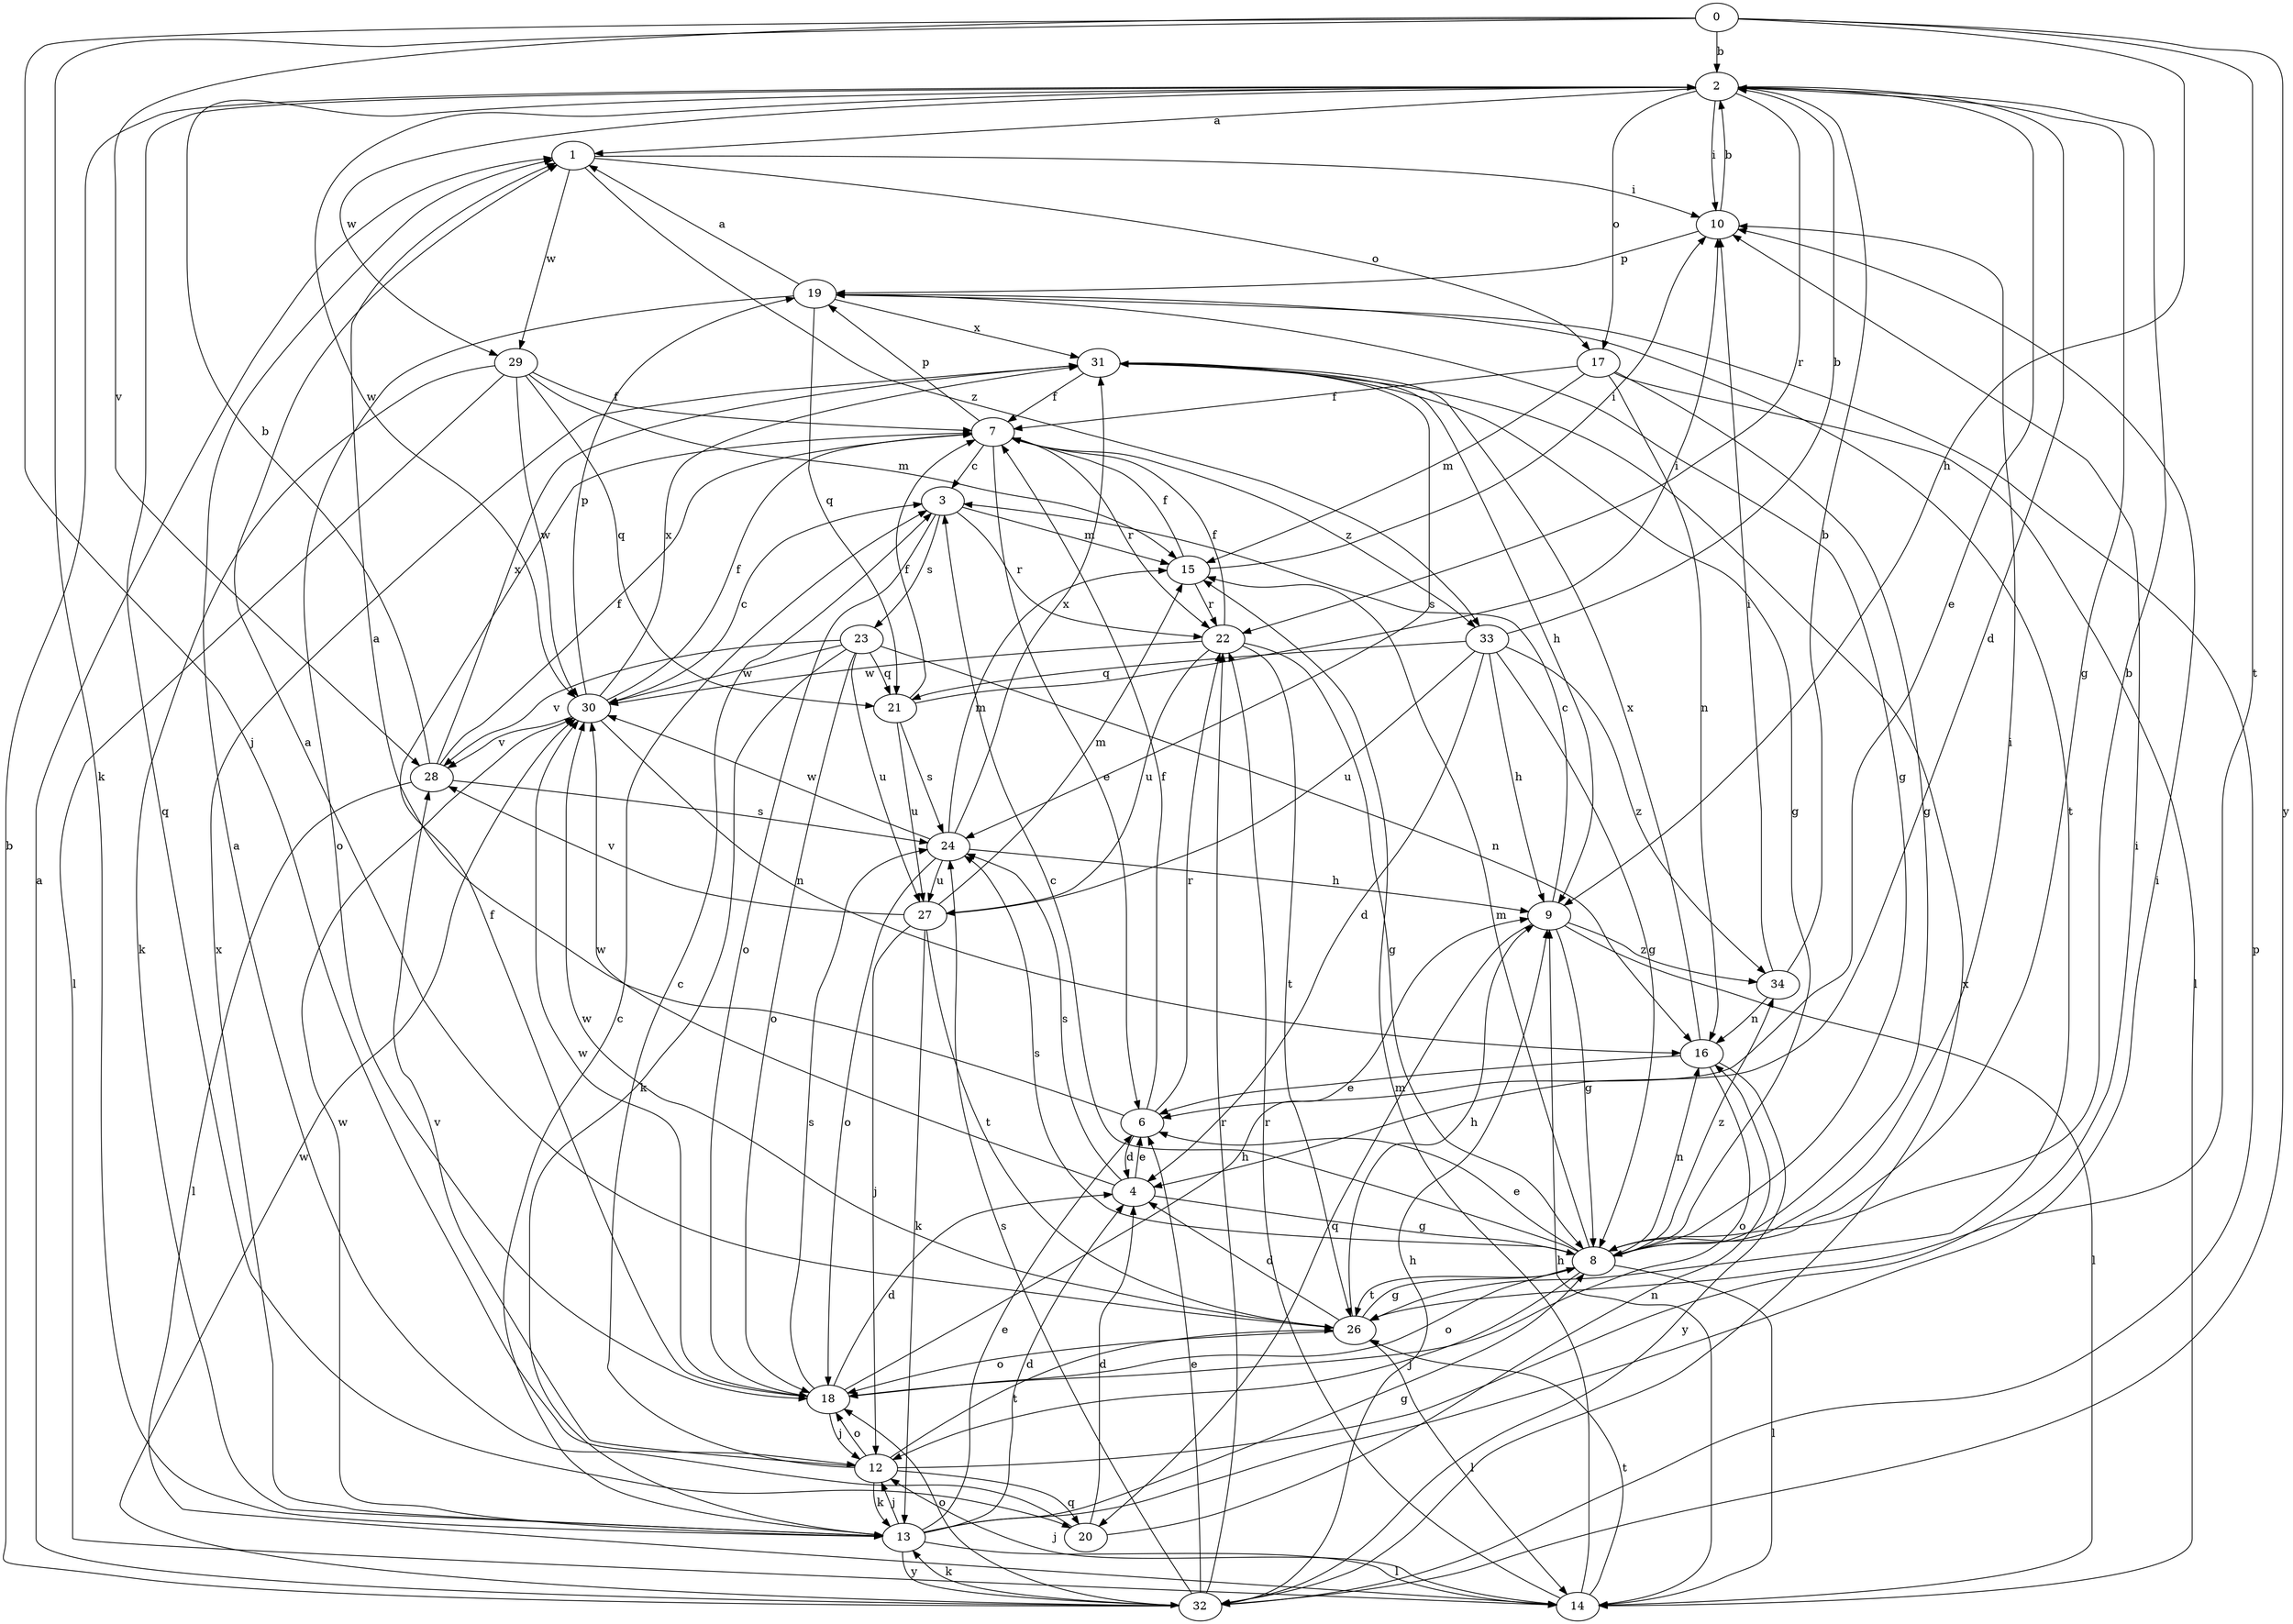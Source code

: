strict digraph  {
0;
1;
2;
3;
4;
6;
7;
8;
9;
10;
12;
13;
14;
15;
16;
17;
18;
19;
20;
21;
22;
23;
24;
26;
27;
28;
29;
30;
31;
32;
33;
34;
0 -> 2  [label=b];
0 -> 9  [label=h];
0 -> 12  [label=j];
0 -> 13  [label=k];
0 -> 26  [label=t];
0 -> 28  [label=v];
0 -> 32  [label=y];
1 -> 10  [label=i];
1 -> 17  [label=o];
1 -> 29  [label=w];
1 -> 33  [label=z];
2 -> 1  [label=a];
2 -> 4  [label=d];
2 -> 6  [label=e];
2 -> 8  [label=g];
2 -> 10  [label=i];
2 -> 17  [label=o];
2 -> 20  [label=q];
2 -> 22  [label=r];
2 -> 29  [label=w];
2 -> 30  [label=w];
3 -> 15  [label=m];
3 -> 18  [label=o];
3 -> 22  [label=r];
3 -> 23  [label=s];
4 -> 6  [label=e];
4 -> 8  [label=g];
4 -> 24  [label=s];
4 -> 30  [label=w];
6 -> 1  [label=a];
6 -> 4  [label=d];
6 -> 7  [label=f];
6 -> 22  [label=r];
7 -> 3  [label=c];
7 -> 6  [label=e];
7 -> 19  [label=p];
7 -> 22  [label=r];
7 -> 33  [label=z];
8 -> 2  [label=b];
8 -> 3  [label=c];
8 -> 6  [label=e];
8 -> 10  [label=i];
8 -> 12  [label=j];
8 -> 14  [label=l];
8 -> 15  [label=m];
8 -> 16  [label=n];
8 -> 18  [label=o];
8 -> 24  [label=s];
8 -> 26  [label=t];
8 -> 34  [label=z];
9 -> 3  [label=c];
9 -> 8  [label=g];
9 -> 14  [label=l];
9 -> 20  [label=q];
9 -> 34  [label=z];
10 -> 2  [label=b];
10 -> 19  [label=p];
12 -> 3  [label=c];
12 -> 10  [label=i];
12 -> 13  [label=k];
12 -> 18  [label=o];
12 -> 20  [label=q];
12 -> 26  [label=t];
12 -> 28  [label=v];
13 -> 3  [label=c];
13 -> 4  [label=d];
13 -> 6  [label=e];
13 -> 8  [label=g];
13 -> 10  [label=i];
13 -> 12  [label=j];
13 -> 14  [label=l];
13 -> 30  [label=w];
13 -> 31  [label=x];
13 -> 32  [label=y];
14 -> 9  [label=h];
14 -> 12  [label=j];
14 -> 15  [label=m];
14 -> 22  [label=r];
14 -> 26  [label=t];
15 -> 7  [label=f];
15 -> 10  [label=i];
15 -> 22  [label=r];
16 -> 6  [label=e];
16 -> 18  [label=o];
16 -> 31  [label=x];
16 -> 32  [label=y];
17 -> 7  [label=f];
17 -> 8  [label=g];
17 -> 14  [label=l];
17 -> 15  [label=m];
17 -> 16  [label=n];
18 -> 4  [label=d];
18 -> 7  [label=f];
18 -> 9  [label=h];
18 -> 12  [label=j];
18 -> 24  [label=s];
18 -> 30  [label=w];
19 -> 1  [label=a];
19 -> 8  [label=g];
19 -> 18  [label=o];
19 -> 21  [label=q];
19 -> 26  [label=t];
19 -> 31  [label=x];
20 -> 1  [label=a];
20 -> 4  [label=d];
20 -> 16  [label=n];
21 -> 7  [label=f];
21 -> 10  [label=i];
21 -> 24  [label=s];
21 -> 27  [label=u];
22 -> 7  [label=f];
22 -> 8  [label=g];
22 -> 26  [label=t];
22 -> 27  [label=u];
22 -> 30  [label=w];
23 -> 13  [label=k];
23 -> 16  [label=n];
23 -> 18  [label=o];
23 -> 21  [label=q];
23 -> 27  [label=u];
23 -> 28  [label=v];
23 -> 30  [label=w];
24 -> 9  [label=h];
24 -> 15  [label=m];
24 -> 18  [label=o];
24 -> 27  [label=u];
24 -> 30  [label=w];
24 -> 31  [label=x];
26 -> 1  [label=a];
26 -> 4  [label=d];
26 -> 8  [label=g];
26 -> 9  [label=h];
26 -> 14  [label=l];
26 -> 18  [label=o];
26 -> 30  [label=w];
27 -> 12  [label=j];
27 -> 13  [label=k];
27 -> 15  [label=m];
27 -> 26  [label=t];
27 -> 28  [label=v];
28 -> 2  [label=b];
28 -> 7  [label=f];
28 -> 14  [label=l];
28 -> 24  [label=s];
28 -> 31  [label=x];
29 -> 7  [label=f];
29 -> 13  [label=k];
29 -> 14  [label=l];
29 -> 15  [label=m];
29 -> 21  [label=q];
29 -> 30  [label=w];
30 -> 3  [label=c];
30 -> 7  [label=f];
30 -> 16  [label=n];
30 -> 19  [label=p];
30 -> 28  [label=v];
30 -> 31  [label=x];
31 -> 7  [label=f];
31 -> 8  [label=g];
31 -> 9  [label=h];
31 -> 24  [label=s];
32 -> 1  [label=a];
32 -> 2  [label=b];
32 -> 6  [label=e];
32 -> 9  [label=h];
32 -> 13  [label=k];
32 -> 18  [label=o];
32 -> 19  [label=p];
32 -> 22  [label=r];
32 -> 24  [label=s];
32 -> 30  [label=w];
32 -> 31  [label=x];
33 -> 2  [label=b];
33 -> 4  [label=d];
33 -> 8  [label=g];
33 -> 9  [label=h];
33 -> 21  [label=q];
33 -> 27  [label=u];
33 -> 34  [label=z];
34 -> 2  [label=b];
34 -> 10  [label=i];
34 -> 16  [label=n];
}
